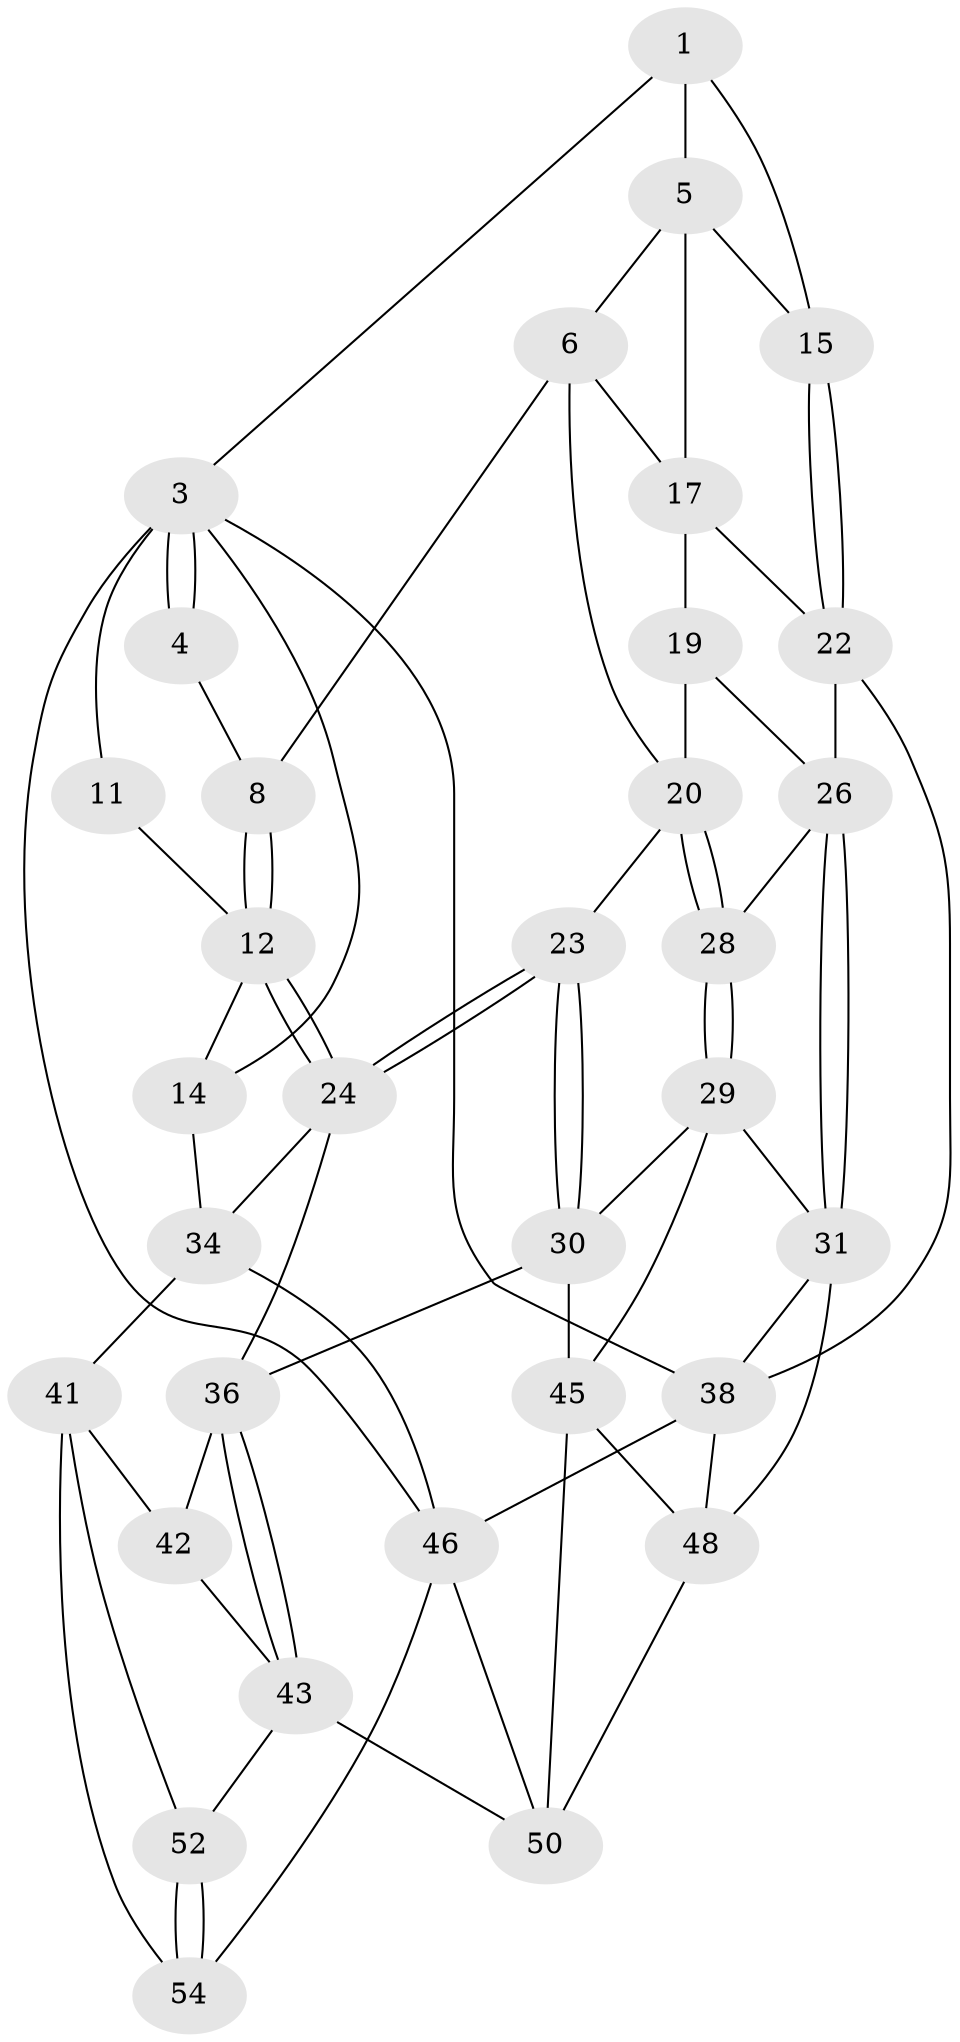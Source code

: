 // Generated by graph-tools (version 1.1) at 2025/24/03/03/25 07:24:40]
// undirected, 33 vertices, 72 edges
graph export_dot {
graph [start="1"]
  node [color=gray90,style=filled];
  1 [pos="+0.873796320440174+0.0451567938400298",super="+2"];
  3 [pos="+1+0",super="+10"];
  4 [pos="+0.872246658154428+0"];
  5 [pos="+0.856911092925038+0.15635917870051236",super="+16"];
  6 [pos="+0.8042194956885343+0.1945366592358527",super="+7"];
  8 [pos="+0.5731829095008181+0.12810944730538681",super="+9"];
  11 [pos="+0.35520958750547466+0"];
  12 [pos="+0.32110423870360555+0.3335060037480377",super="+13"];
  14 [pos="+0+0.17000709732890562"];
  15 [pos="+1+0.2609722176154408"];
  17 [pos="+0.8891271737699761+0.33253697242905994",super="+18"];
  19 [pos="+0.8868744469345174+0.37270944342535717"];
  20 [pos="+0.6807330080328232+0.2909070525454504",super="+21"];
  22 [pos="+1+0.32479798172440066",super="+25"];
  23 [pos="+0.43126364788287+0.4276692492352733"];
  24 [pos="+0.3180619513910366+0.34799910708516063",super="+33"];
  26 [pos="+0.8868343837817203+0.5112092795253966",super="+27"];
  28 [pos="+0.6903908463770195+0.3585582383157256"];
  29 [pos="+0.69198955502769+0.49777825887900395",super="+32"];
  30 [pos="+0.48429820616173197+0.5115566599090742",super="+35"];
  31 [pos="+0.8023024591190648+0.589609866874214",super="+47"];
  34 [pos="+0+0.3831610528275004",super="+40"];
  36 [pos="+0.39496119577123845+0.758371350500326",super="+37"];
  38 [pos="+1+1",super="+39"];
  41 [pos="+0+0.6435026935591968",super="+53"];
  42 [pos="+0.1773881370117884+0.5833525519170267"];
  43 [pos="+0.37289224466396564+0.7848901614946113",super="+44"];
  45 [pos="+0.5043623959481338+0.7463365167162118",super="+49"];
  46 [pos="+0+1",super="+55"];
  48 [pos="+0.8000231778676704+0.8310822821773741",super="+56"];
  50 [pos="+0.5360035401012144+1",super="+51"];
  52 [pos="+0.2500650727736551+0.7985894651562072"];
  54 [pos="+0.0550176407964971+1"];
  1 -- 5;
  1 -- 3;
  1 -- 15;
  3 -- 4;
  3 -- 4;
  3 -- 38;
  3 -- 11;
  3 -- 46;
  3 -- 14;
  4 -- 8;
  5 -- 6;
  5 -- 17;
  5 -- 15;
  6 -- 17;
  6 -- 8;
  6 -- 20;
  8 -- 12;
  8 -- 12;
  11 -- 12;
  12 -- 24;
  12 -- 24;
  12 -- 14;
  14 -- 34;
  15 -- 22;
  15 -- 22;
  17 -- 19;
  17 -- 22;
  19 -- 20;
  19 -- 26;
  20 -- 28;
  20 -- 28;
  20 -- 23;
  22 -- 26;
  22 -- 38;
  23 -- 24;
  23 -- 24;
  23 -- 30;
  23 -- 30;
  24 -- 34;
  24 -- 36;
  26 -- 31;
  26 -- 31;
  26 -- 28;
  28 -- 29;
  28 -- 29;
  29 -- 30;
  29 -- 45;
  29 -- 31;
  30 -- 36;
  30 -- 45;
  31 -- 48;
  31 -- 38;
  34 -- 41;
  34 -- 46;
  36 -- 43;
  36 -- 43;
  36 -- 42;
  38 -- 46;
  38 -- 48;
  41 -- 42;
  41 -- 52;
  41 -- 54;
  42 -- 43;
  43 -- 52;
  43 -- 50;
  45 -- 48;
  45 -- 50;
  46 -- 54;
  46 -- 50;
  48 -- 50;
  52 -- 54;
  52 -- 54;
}
